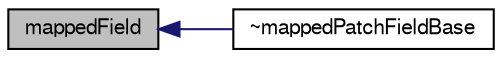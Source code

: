 digraph "mappedField"
{
  bgcolor="transparent";
  edge [fontname="FreeSans",fontsize="10",labelfontname="FreeSans",labelfontsize="10"];
  node [fontname="FreeSans",fontsize="10",shape=record];
  rankdir="LR";
  Node880 [label="mappedField",height=0.2,width=0.4,color="black", fillcolor="grey75", style="filled", fontcolor="black"];
  Node880 -> Node881 [dir="back",color="midnightblue",fontsize="10",style="solid",fontname="FreeSans"];
  Node881 [label="~mappedPatchFieldBase",height=0.2,width=0.4,color="black",URL="$a22162.html#a161dfda4eb781bfa27cdb3df6ee07f6c",tooltip="Destructor. "];
}
